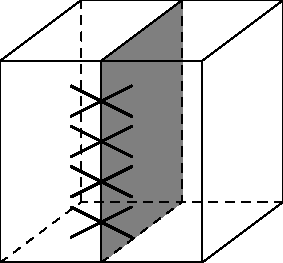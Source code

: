 size(5cm);
pair A = (0, 0), B = (1, 0), C = (1, 1), D = (0, 1);
pair z = (.4, .3);
pair A1 = A+z, B1 = B+z, C1 = C+z, D1 = D+z;

pair E = .5(A+B), F = .5(C+D);
pair E1 = E+z, F1 = F+z;

//fill(A--B--C--D--cycle, lightgrey);
fill(E--F--F1--E1--cycle, grey);

draw(A--B--C--D--cycle);
draw(D--D1--C1--B1--B);
draw(A--A1--B1, dashed); draw(C--C1); draw(A1--D1, dashed);

draw(E--F--F1); draw(F1--E1--E, dashed);

void drawDiracCone(pair r0) {
  real r = .15;
  draw((r0 + (r, .5r))--(r0 - (r, .5r)), p=defaultpen+1);
  draw((r0 + (-r, .5r))--(r0 - (-r, .5r)), defaultpen+1);
  //draw(shift(r0+(0, .5r))*yscale(.3)*circle((0, 0), r));
}

drawDiracCone((.5, .2));
drawDiracCone((.5, .4));
drawDiracCone((.5, .6));
drawDiracCone((.5, .8));
